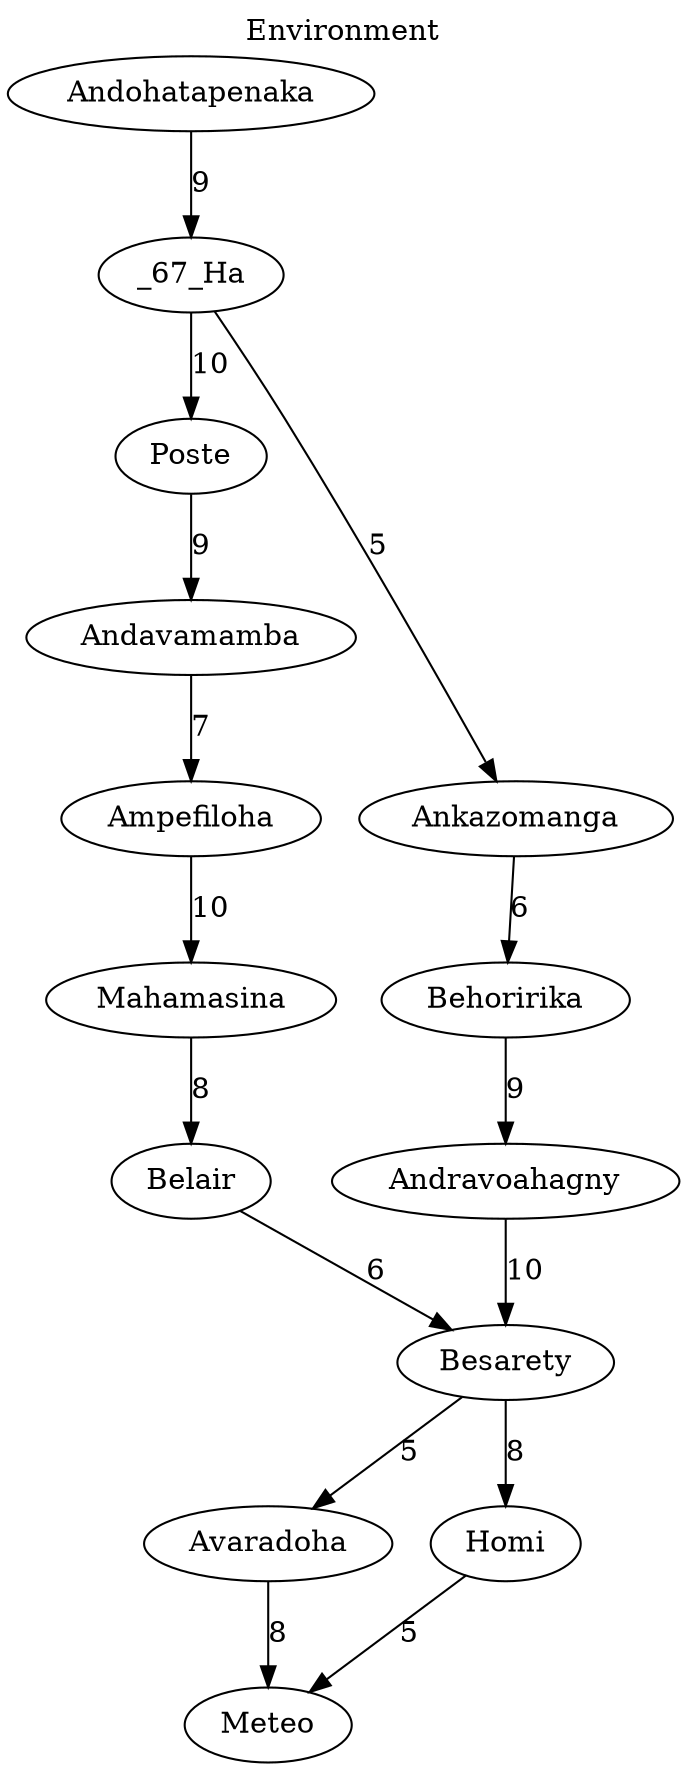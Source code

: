 digraph G {
	labelloc="t"	label="Environment"	Andavamamba -> Ampefiloha [weight=7, label="7"];
	Ampefiloha -> Mahamasina [weight=10, label="10"];
	_67_Ha -> Poste [weight=10, label="10"];
	Andohatapenaka -> _67_Ha [weight=9, label="9"];
	Mahamasina -> Belair [weight=8, label="8"];
	Ankazomanga -> Behoririka [weight=6, label="6"];
	Andravoahagny -> Besarety [weight=10, label="10"];
	Besarety -> Avaradoha [weight=5, label="5"];
	Homi -> Meteo [weight=5, label="5"];
	Besarety -> Homi [weight=8, label="8"];
	Poste -> Andavamamba [weight=9, label="9"];
	_67_Ha -> Ankazomanga [weight=5, label="5"];
	Behoririka -> Andravoahagny [weight=9, label="9"];
	Belair -> Besarety [weight=6, label="6"];
	Avaradoha -> Meteo [weight=8, label="8"];
}